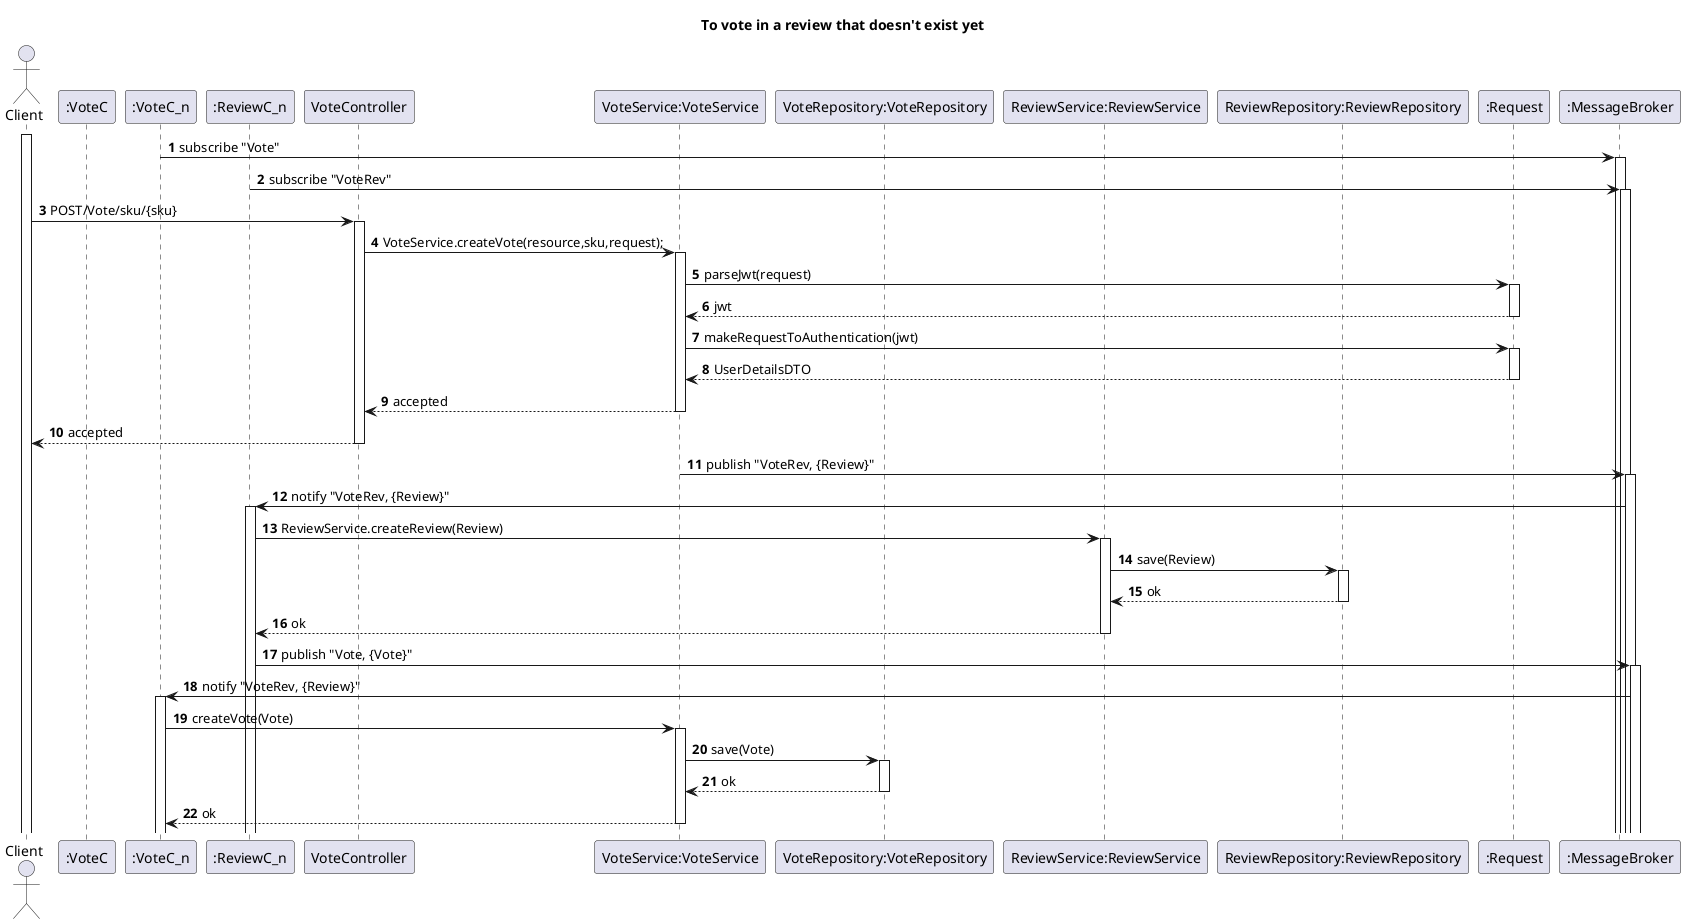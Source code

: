 @startuml
'https://plantuml.com/sequence-diagram

title To vote in a review that doesn't exist yet

autoactivate on
autonumber

actor "Client" as Client

participant ":VoteC" as voteC
participant ":VoteC_n" as voteC_n

participant ":ReviewC_n" as reviewC_n
participant "VoteController" as Ctrl
participant "VoteService:VoteService" as service
participant "VoteRepository:VoteRepository" as Repo


participant "ReviewService:ReviewService" as serviceReview
participant "ReviewRepository:ReviewRepository" as RepoReview

participant ":Request" as request
participant ":MessageBroker" as broker

activate Client

voteC_n -> broker: subscribe "Vote"
reviewC_n -> broker: subscribe "VoteRev"

Client -> Ctrl : POST/Vote/sku/{sku}
Ctrl -> service : VoteService.createVote(resource,sku,request);
service -> request: parseJwt(request)
request --> service: jwt
service -> request: makeRequestToAuthentication(jwt)
request --> service: UserDetailsDTO
service --> Ctrl: accepted
Ctrl --> Client: accepted

service -> broker: publish "VoteRev, {Review}"
reviewC_n <- broker: notify "VoteRev, {Review}"
reviewC_n -> serviceReview: ReviewService.createReview(Review)
serviceReview -> RepoReview: save(Review)
RepoReview --> serviceReview: ok
serviceReview --> reviewC_n: ok


reviewC_n -> broker: publish "Vote, {Vote}"
voteC_n <- broker: notify "VoteRev, {Review}"
voteC_n -> service: createVote(Vote)
service -> Repo: save(Vote)
Repo -->service: ok
service --> voteC_n: ok





@enduml
